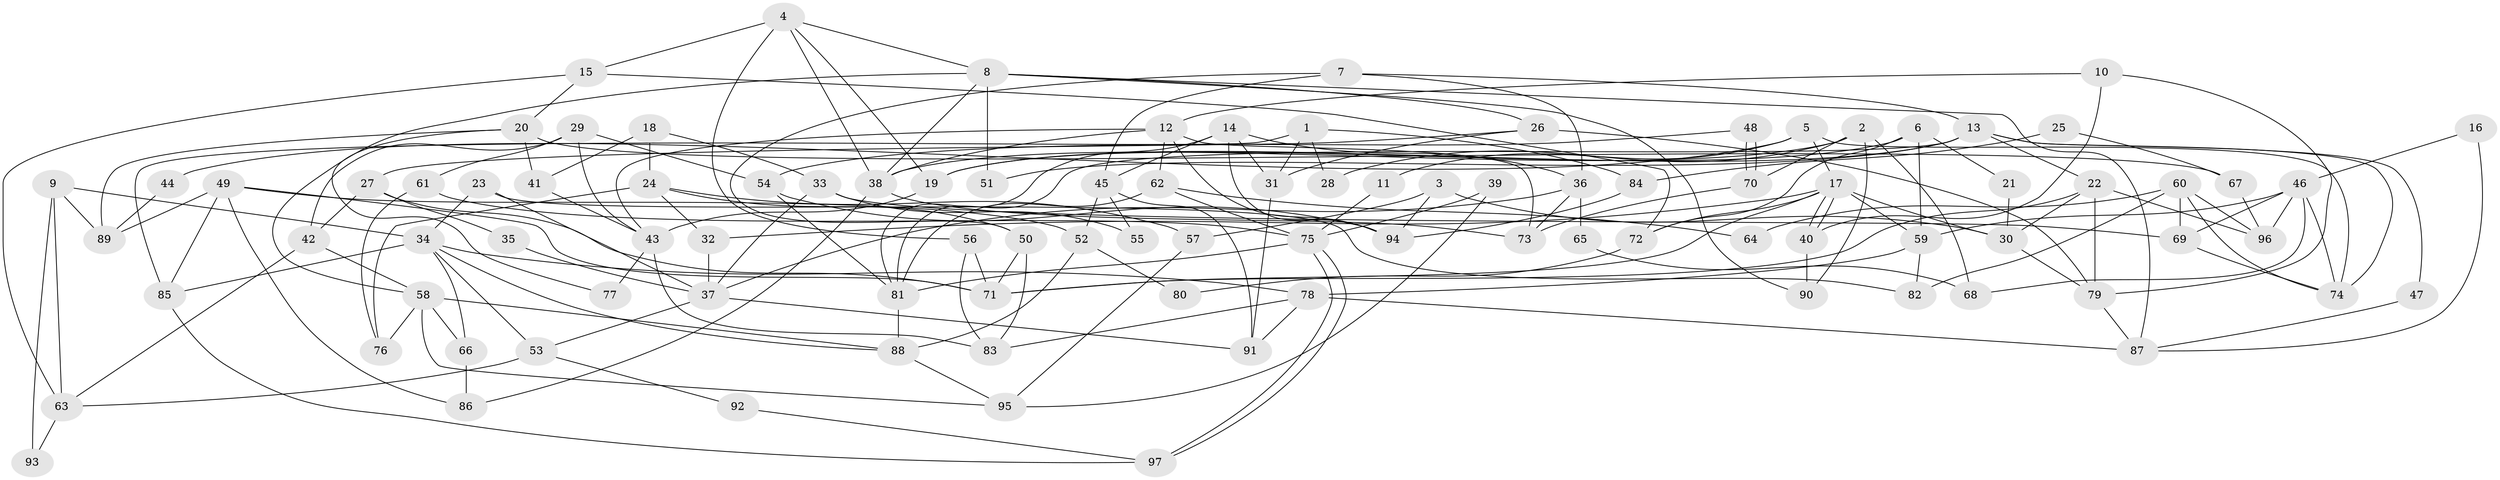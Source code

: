 // Generated by graph-tools (version 1.1) at 2025/50/03/09/25 03:50:07]
// undirected, 97 vertices, 194 edges
graph export_dot {
graph [start="1"]
  node [color=gray90,style=filled];
  1;
  2;
  3;
  4;
  5;
  6;
  7;
  8;
  9;
  10;
  11;
  12;
  13;
  14;
  15;
  16;
  17;
  18;
  19;
  20;
  21;
  22;
  23;
  24;
  25;
  26;
  27;
  28;
  29;
  30;
  31;
  32;
  33;
  34;
  35;
  36;
  37;
  38;
  39;
  40;
  41;
  42;
  43;
  44;
  45;
  46;
  47;
  48;
  49;
  50;
  51;
  52;
  53;
  54;
  55;
  56;
  57;
  58;
  59;
  60;
  61;
  62;
  63;
  64;
  65;
  66;
  67;
  68;
  69;
  70;
  71;
  72;
  73;
  74;
  75;
  76;
  77;
  78;
  79;
  80;
  81;
  82;
  83;
  84;
  85;
  86;
  87;
  88;
  89;
  90;
  91;
  92;
  93;
  94;
  95;
  96;
  97;
  1 -- 31;
  1 -- 85;
  1 -- 28;
  1 -- 84;
  2 -- 70;
  2 -- 38;
  2 -- 28;
  2 -- 68;
  2 -- 90;
  3 -- 30;
  3 -- 57;
  3 -- 94;
  4 -- 8;
  4 -- 56;
  4 -- 15;
  4 -- 19;
  4 -- 38;
  5 -- 17;
  5 -- 74;
  5 -- 11;
  5 -- 44;
  6 -- 19;
  6 -- 72;
  6 -- 21;
  6 -- 59;
  7 -- 36;
  7 -- 50;
  7 -- 13;
  7 -- 45;
  8 -- 38;
  8 -- 90;
  8 -- 26;
  8 -- 51;
  8 -- 58;
  8 -- 87;
  9 -- 63;
  9 -- 89;
  9 -- 34;
  9 -- 93;
  10 -- 79;
  10 -- 12;
  10 -- 40;
  11 -- 75;
  12 -- 62;
  12 -- 38;
  12 -- 43;
  12 -- 73;
  12 -- 94;
  13 -- 19;
  13 -- 22;
  13 -- 47;
  13 -- 51;
  13 -- 74;
  13 -- 81;
  14 -- 45;
  14 -- 94;
  14 -- 31;
  14 -- 36;
  14 -- 81;
  15 -- 63;
  15 -- 20;
  15 -- 72;
  16 -- 87;
  16 -- 46;
  17 -- 40;
  17 -- 40;
  17 -- 30;
  17 -- 32;
  17 -- 59;
  17 -- 71;
  17 -- 72;
  18 -- 24;
  18 -- 33;
  18 -- 41;
  19 -- 43;
  20 -- 41;
  20 -- 67;
  20 -- 77;
  20 -- 89;
  21 -- 30;
  22 -- 96;
  22 -- 30;
  22 -- 71;
  22 -- 79;
  23 -- 37;
  23 -- 34;
  23 -- 82;
  24 -- 32;
  24 -- 76;
  24 -- 50;
  24 -- 57;
  25 -- 84;
  25 -- 67;
  26 -- 27;
  26 -- 31;
  26 -- 79;
  27 -- 42;
  27 -- 71;
  27 -- 35;
  29 -- 54;
  29 -- 43;
  29 -- 42;
  29 -- 61;
  30 -- 79;
  31 -- 91;
  32 -- 37;
  33 -- 37;
  33 -- 69;
  33 -- 55;
  34 -- 78;
  34 -- 53;
  34 -- 66;
  34 -- 85;
  34 -- 88;
  35 -- 37;
  36 -- 73;
  36 -- 37;
  36 -- 65;
  37 -- 91;
  37 -- 53;
  38 -- 86;
  38 -- 73;
  39 -- 95;
  39 -- 75;
  40 -- 90;
  41 -- 43;
  42 -- 58;
  42 -- 63;
  43 -- 83;
  43 -- 77;
  44 -- 89;
  45 -- 91;
  45 -- 52;
  45 -- 55;
  46 -- 59;
  46 -- 74;
  46 -- 68;
  46 -- 69;
  46 -- 96;
  47 -- 87;
  48 -- 54;
  48 -- 70;
  48 -- 70;
  49 -- 71;
  49 -- 52;
  49 -- 85;
  49 -- 86;
  49 -- 89;
  50 -- 71;
  50 -- 83;
  52 -- 88;
  52 -- 80;
  53 -- 63;
  53 -- 92;
  54 -- 81;
  54 -- 94;
  56 -- 83;
  56 -- 71;
  57 -- 95;
  58 -- 88;
  58 -- 66;
  58 -- 76;
  58 -- 95;
  59 -- 78;
  59 -- 82;
  60 -- 82;
  60 -- 69;
  60 -- 64;
  60 -- 74;
  60 -- 96;
  61 -- 75;
  61 -- 76;
  62 -- 75;
  62 -- 81;
  62 -- 64;
  63 -- 93;
  65 -- 68;
  66 -- 86;
  67 -- 96;
  69 -- 74;
  70 -- 73;
  72 -- 80;
  75 -- 81;
  75 -- 97;
  75 -- 97;
  78 -- 87;
  78 -- 83;
  78 -- 91;
  79 -- 87;
  81 -- 88;
  84 -- 94;
  85 -- 97;
  88 -- 95;
  92 -- 97;
}

